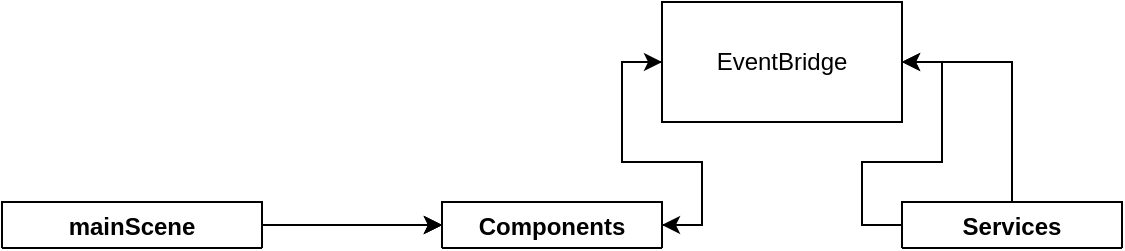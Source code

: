 <mxfile version="18.1.1" type="github">
  <diagram id="C5RBs43oDa-KdzZeNtuy" name="Page-1">
    <mxGraphModel dx="1422" dy="1162" grid="1" gridSize="10" guides="1" tooltips="1" connect="1" arrows="1" fold="1" page="0" pageScale="1" pageWidth="827" pageHeight="1169" math="0" shadow="0">
      <root>
        <mxCell id="WIyWlLk6GJQsqaUBKTNV-0" />
        <mxCell id="WIyWlLk6GJQsqaUBKTNV-1" parent="WIyWlLk6GJQsqaUBKTNV-0" />
        <mxCell id="U--6YjjS2VKW8kHglQKW-33" style="edgeStyle=orthogonalEdgeStyle;rounded=0;orthogonalLoop=1;jettySize=auto;html=1;entryX=0;entryY=0.5;entryDx=0;entryDy=0;exitX=1;exitY=0.5;exitDx=0;exitDy=0;" parent="WIyWlLk6GJQsqaUBKTNV-1" source="U--6YjjS2VKW8kHglQKW-7" target="U--6YjjS2VKW8kHglQKW-32" edge="1">
          <mxGeometry relative="1" as="geometry" />
        </mxCell>
        <mxCell id="U--6YjjS2VKW8kHglQKW-1" value="mainScene" style="swimlane;treeMoving=1;" parent="WIyWlLk6GJQsqaUBKTNV-1" vertex="1" collapsed="1">
          <mxGeometry width="130" height="23" as="geometry">
            <mxRectangle width="150" height="80" as="alternateBounds" />
          </mxGeometry>
        </mxCell>
        <mxCell id="U--6YjjS2VKW8kHglQKW-2" value="World" style="text;html=1;align=center;verticalAlign=middle;resizable=0;points=[];autosize=1;strokeColor=none;fillColor=none;" parent="U--6YjjS2VKW8kHglQKW-1" vertex="1">
          <mxGeometry x="45" y="30" width="50" height="20" as="geometry" />
        </mxCell>
        <mxCell id="U--6YjjS2VKW8kHglQKW-3" value="WeatherDayNightSystem" style="text;html=1;align=center;verticalAlign=middle;resizable=0;points=[];autosize=1;strokeColor=none;fillColor=none;" parent="U--6YjjS2VKW8kHglQKW-1" vertex="1">
          <mxGeometry y="50" width="150" height="20" as="geometry" />
        </mxCell>
        <mxCell id="U--6YjjS2VKW8kHglQKW-6" style="edgeStyle=orthogonalEdgeStyle;rounded=0;orthogonalLoop=1;jettySize=auto;html=1;entryX=0;entryY=0.5;entryDx=0;entryDy=0;" parent="WIyWlLk6GJQsqaUBKTNV-1" source="U--6YjjS2VKW8kHglQKW-2" target="U--6YjjS2VKW8kHglQKW-7" edge="1">
          <mxGeometry relative="1" as="geometry">
            <mxPoint x="200" y="40" as="targetPoint" />
          </mxGeometry>
        </mxCell>
        <mxCell id="U--6YjjS2VKW8kHglQKW-8" style="edgeStyle=orthogonalEdgeStyle;rounded=0;orthogonalLoop=1;jettySize=auto;html=1;entryX=0;entryY=0.5;entryDx=0;entryDy=0;" parent="WIyWlLk6GJQsqaUBKTNV-1" source="U--6YjjS2VKW8kHglQKW-2" target="U--6YjjS2VKW8kHglQKW-10" edge="1">
          <mxGeometry relative="1" as="geometry">
            <mxPoint x="220" y="80" as="targetPoint" />
          </mxGeometry>
        </mxCell>
        <mxCell id="U--6YjjS2VKW8kHglQKW-14" style="edgeStyle=orthogonalEdgeStyle;rounded=0;orthogonalLoop=1;jettySize=auto;html=1;entryX=0;entryY=0.5;entryDx=0;entryDy=0;" parent="WIyWlLk6GJQsqaUBKTNV-1" source="U--6YjjS2VKW8kHglQKW-2" target="U--6YjjS2VKW8kHglQKW-11" edge="1">
          <mxGeometry relative="1" as="geometry" />
        </mxCell>
        <mxCell id="U--6YjjS2VKW8kHglQKW-15" value="Components" style="swimlane;" parent="WIyWlLk6GJQsqaUBKTNV-1" vertex="1" collapsed="1">
          <mxGeometry x="220" width="110" height="23" as="geometry">
            <mxRectangle x="220" width="120" height="80" as="alternateBounds" />
          </mxGeometry>
        </mxCell>
        <mxCell id="U--6YjjS2VKW8kHglQKW-7" value="TerrainCreater" style="whiteSpace=wrap;html=1;fillColor=#dae8fc;strokeColor=#6c8ebf;" parent="U--6YjjS2VKW8kHglQKW-15" vertex="1">
          <mxGeometry x="10" y="25" width="100" height="15" as="geometry" />
        </mxCell>
        <mxCell id="U--6YjjS2VKW8kHglQKW-10" value="NavMeshSystem" style="whiteSpace=wrap;html=1;fillColor=#dae8fc;strokeColor=#6c8ebf;" parent="U--6YjjS2VKW8kHglQKW-15" vertex="1">
          <mxGeometry x="10" y="55" width="100" height="15" as="geometry" />
        </mxCell>
        <mxCell id="U--6YjjS2VKW8kHglQKW-11" value="WaterCreater" style="whiteSpace=wrap;html=1;fillColor=#dae8fc;strokeColor=#6c8ebf;" parent="U--6YjjS2VKW8kHglQKW-15" vertex="1">
          <mxGeometry x="10" y="40" width="100" height="15" as="geometry" />
        </mxCell>
        <mxCell id="U--6YjjS2VKW8kHglQKW-16" value="Services" style="swimlane;" parent="WIyWlLk6GJQsqaUBKTNV-1" vertex="1" collapsed="1">
          <mxGeometry x="450" width="110" height="23" as="geometry">
            <mxRectangle x="450" width="120" height="80" as="alternateBounds" />
          </mxGeometry>
        </mxCell>
        <mxCell id="U--6YjjS2VKW8kHglQKW-25" value="WorldService" style="whiteSpace=wrap;html=1;fillColor=#dae8fc;strokeColor=#6c8ebf;" parent="U--6YjjS2VKW8kHglQKW-16" vertex="1">
          <mxGeometry x="10" y="25" width="100" height="15" as="geometry" />
        </mxCell>
        <mxCell id="U--6YjjS2VKW8kHglQKW-34" style="edgeStyle=orthogonalEdgeStyle;rounded=0;orthogonalLoop=1;jettySize=auto;html=1;exitX=0;exitY=0.5;exitDx=0;exitDy=0;entryX=1;entryY=0.5;entryDx=0;entryDy=0;" parent="WIyWlLk6GJQsqaUBKTNV-1" source="U--6YjjS2VKW8kHglQKW-32" target="U--6YjjS2VKW8kHglQKW-7" edge="1">
          <mxGeometry relative="1" as="geometry" />
        </mxCell>
        <mxCell id="U--6YjjS2VKW8kHglQKW-32" value="EventBridge" style="rounded=0;whiteSpace=wrap;html=1;" parent="WIyWlLk6GJQsqaUBKTNV-1" vertex="1">
          <mxGeometry x="330" y="-100" width="120" height="60" as="geometry" />
        </mxCell>
        <mxCell id="U--6YjjS2VKW8kHglQKW-36" style="edgeStyle=orthogonalEdgeStyle;rounded=0;orthogonalLoop=1;jettySize=auto;html=1;entryX=1;entryY=0.5;entryDx=0;entryDy=0;exitX=0;exitY=0.5;exitDx=0;exitDy=0;" parent="WIyWlLk6GJQsqaUBKTNV-1" source="U--6YjjS2VKW8kHglQKW-25" target="U--6YjjS2VKW8kHglQKW-32" edge="1">
          <mxGeometry relative="1" as="geometry" />
        </mxCell>
        <mxCell id="U--6YjjS2VKW8kHglQKW-37" style="edgeStyle=orthogonalEdgeStyle;rounded=0;orthogonalLoop=1;jettySize=auto;html=1;entryX=1;entryY=0.5;entryDx=0;entryDy=0;" parent="WIyWlLk6GJQsqaUBKTNV-1" source="U--6YjjS2VKW8kHglQKW-25" target="U--6YjjS2VKW8kHglQKW-32" edge="1">
          <mxGeometry relative="1" as="geometry" />
        </mxCell>
      </root>
    </mxGraphModel>
  </diagram>
</mxfile>
